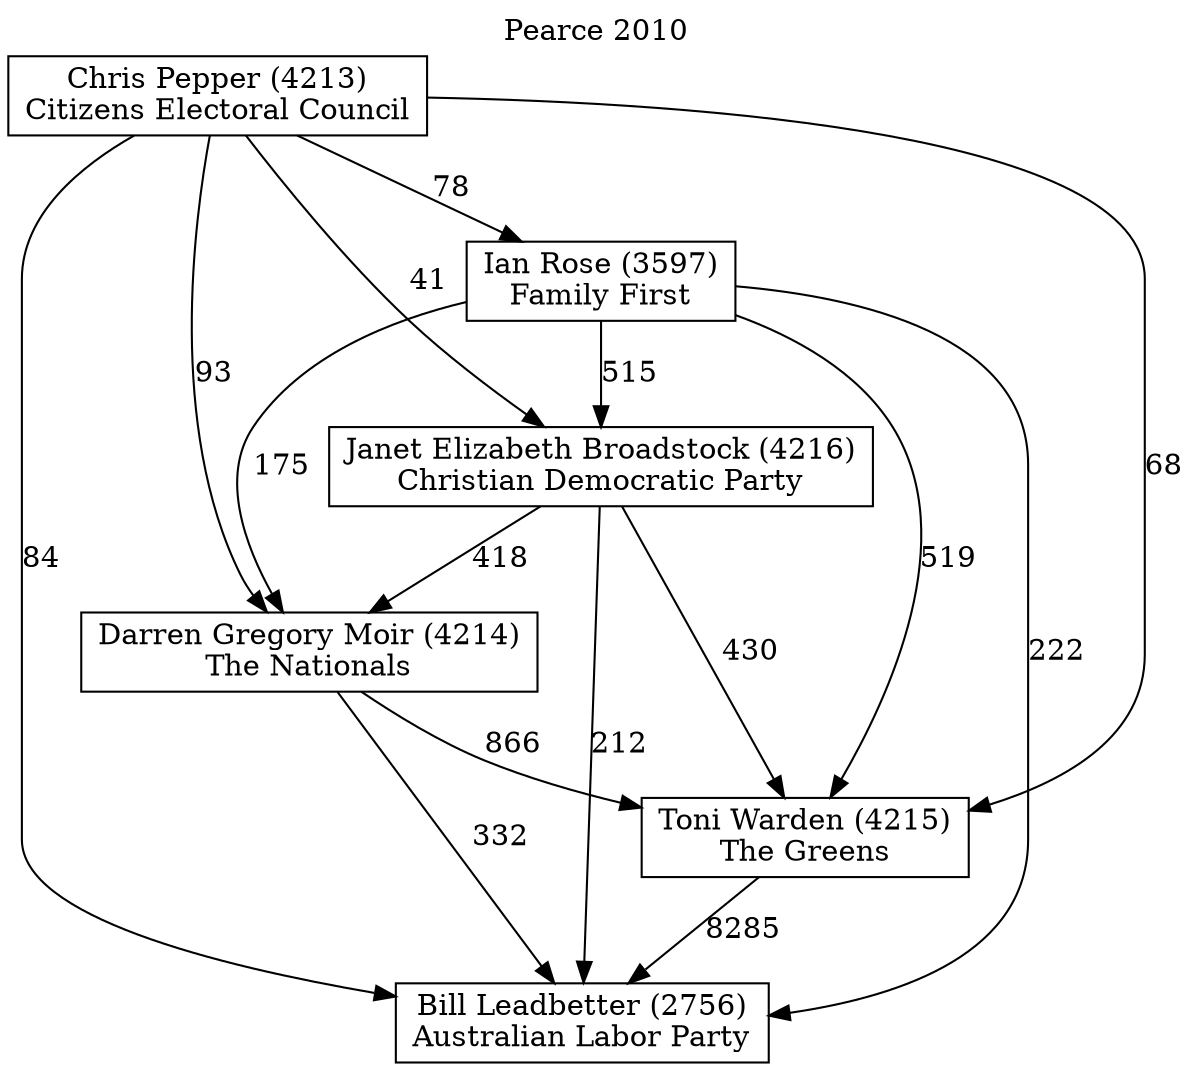 // House preference flow
digraph "Bill Leadbetter (2756)_Pearce_2010" {
	graph [label="Pearce 2010" labelloc=t mclimit=10]
	node [shape=box]
	"Bill Leadbetter (2756)" [label="Bill Leadbetter (2756)
Australian Labor Party"]
	"Toni Warden (4215)" [label="Toni Warden (4215)
The Greens"]
	"Darren Gregory Moir (4214)" [label="Darren Gregory Moir (4214)
The Nationals"]
	"Janet Elizabeth Broadstock (4216)" [label="Janet Elizabeth Broadstock (4216)
Christian Democratic Party"]
	"Ian Rose (3597)" [label="Ian Rose (3597)
Family First"]
	"Chris Pepper (4213)" [label="Chris Pepper (4213)
Citizens Electoral Council"]
	"Toni Warden (4215)" -> "Bill Leadbetter (2756)" [label=8285]
	"Darren Gregory Moir (4214)" -> "Toni Warden (4215)" [label=866]
	"Janet Elizabeth Broadstock (4216)" -> "Darren Gregory Moir (4214)" [label=418]
	"Ian Rose (3597)" -> "Janet Elizabeth Broadstock (4216)" [label=515]
	"Chris Pepper (4213)" -> "Ian Rose (3597)" [label=78]
	"Darren Gregory Moir (4214)" -> "Bill Leadbetter (2756)" [label=332]
	"Janet Elizabeth Broadstock (4216)" -> "Bill Leadbetter (2756)" [label=212]
	"Ian Rose (3597)" -> "Bill Leadbetter (2756)" [label=222]
	"Chris Pepper (4213)" -> "Bill Leadbetter (2756)" [label=84]
	"Chris Pepper (4213)" -> "Janet Elizabeth Broadstock (4216)" [label=41]
	"Ian Rose (3597)" -> "Darren Gregory Moir (4214)" [label=175]
	"Chris Pepper (4213)" -> "Darren Gregory Moir (4214)" [label=93]
	"Janet Elizabeth Broadstock (4216)" -> "Toni Warden (4215)" [label=430]
	"Ian Rose (3597)" -> "Toni Warden (4215)" [label=519]
	"Chris Pepper (4213)" -> "Toni Warden (4215)" [label=68]
}
